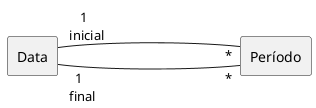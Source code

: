 @startuml mod03ima09
rectangle "Período" as pe
rectangle "Data" as da

left to right direction
da "1 \n final" ---- "*" pe
da "1 \n inicial" ---- "*" pe
@enduml